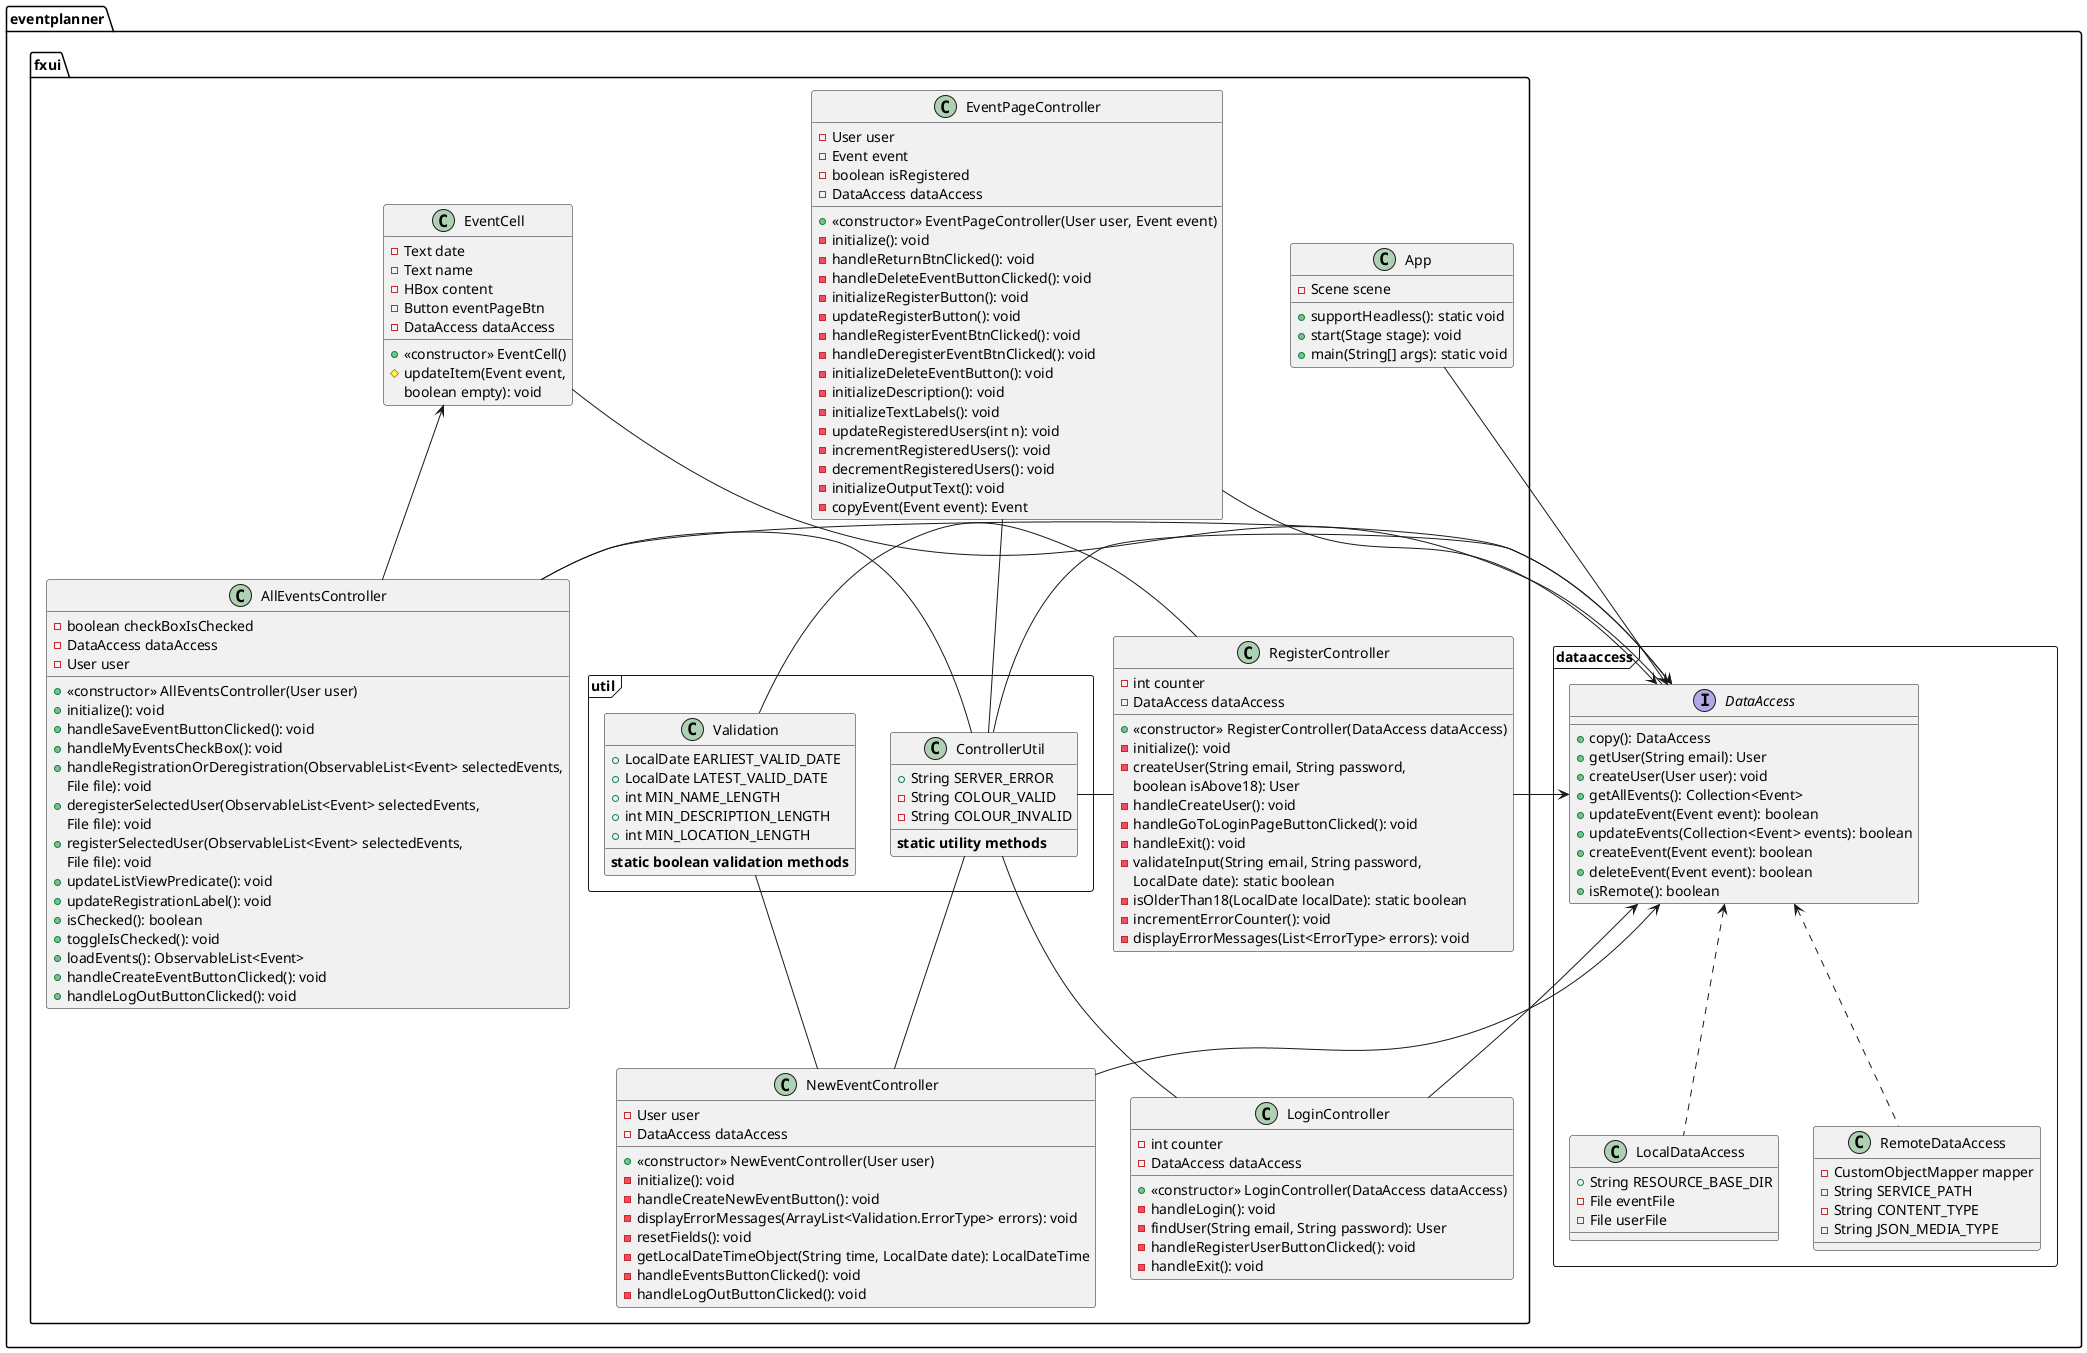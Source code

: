 @startuml fxui 

package eventplanner.fxui <<Folder>> {
    class App{
        -Scene scene
        +supportHeadless(): static void 
        +start(Stage stage): void
        +main(String[] args): static void
    }
    class AllEventsController{
        -boolean checkBoxIsChecked
        -DataAccess dataAccess
        -User user
        +<<constructor>> AllEventsController(User user)
        +initialize(): void
        +handleSaveEventButtonClicked(): void
        +handleMyEventsCheckBox(): void
        +handleRegistrationOrDeregistration(ObservableList<Event> selectedEvents, 
        File file): void
        +deregisterSelectedUser(ObservableList<Event> selectedEvents, 
        File file): void
        +registerSelectedUser(ObservableList<Event> selectedEvents, 
        File file): void
        +updateListViewPredicate(): void
        +updateRegistrationLabel(): void
        +isChecked(): boolean 
        +toggleIsChecked(): void
        +loadEvents(): ObservableList<Event> 
        +handleCreateEventButtonClicked(): void
        +handleLogOutButtonClicked(): void
    }
    class EventCell{
        -Text date
        -Text name
        -HBox content
        -Button eventPageBtn
        -DataAccess dataAccess
        +<<constructor>> EventCell()
        #updateItem(Event event, 
        boolean empty): void
    }
    class EventPageController{
        -User user 
        -Event event 
        -boolean isRegistered 
        -DataAccess dataAccess 
        +<<constructor>> EventPageController(User user, Event event)
        -initialize(): void
        -handleReturnBtnClicked(): void
        -handleDeleteEventButtonClicked(): void
        -initializeRegisterButton(): void
        -updateRegisterButton(): void
        -handleRegisterEventBtnClicked(): void
        -handleDeregisterEventBtnClicked(): void 
        -initializeDeleteEventButton(): void
        -initializeDescription(): void
        -initializeTextLabels(): void
        -updateRegisteredUsers(int n): void
        -incrementRegisteredUsers(): void
        -decrementRegisteredUsers(): void 
        -initializeOutputText(): void
        -copyEvent(Event event): Event
    }
    class LoginController{
        -int counter 
        -DataAccess dataAccess
        +<<constructor>> LoginController(DataAccess dataAccess)
        -handleLogin(): void
        -findUser(String email, String password): User
        -handleRegisterUserButtonClicked(): void
        -handleExit(): void
    }
    class NewEventController{
        -User user
        -DataAccess dataAccess
        +<<constructor>> NewEventController(User user)
        -initialize(): void
        -handleCreateNewEventButton(): void 
        -displayErrorMessages(ArrayList<Validation.ErrorType> errors): void
        -resetFields(): void
        -getLocalDateTimeObject(String time, LocalDate date): LocalDateTime
        -handleEventsButtonClicked(): void
        -handleLogOutButtonClicked(): void
    }
    class RegisterController{
        -int counter
        -DataAccess dataAccess
        +<<constructor>> RegisterController(DataAccess dataAccess)
        -initialize(): void
        -createUser(String email, String password, 
        boolean isAbove18): User
        -handleCreateUser(): void
        -handleGoToLoginPageButtonClicked(): void
        -handleExit(): void
        -validateInput(String email, String password, 
        LocalDate date): static boolean
        -isOlderThan18(LocalDate localDate): static boolean
        -incrementErrorCounter(): void 
        -displayErrorMessages(List<ErrorType> errors): void
    }
    
    package eventplanner.fxui.util <<Frame>> {
        class ControllerUtil{
            +String SERVER_ERROR
            -String COLOUR_VALID
            -String COLOUR_INVALID
            {method} **static utility methods**
        }
        class Validation{
            +LocalDate EARLIEST_VALID_DATE
            +LocalDate LATEST_VALID_DATE
            +int MIN_NAME_LENGTH
            +int MIN_DESCRIPTION_LENGTH
            +int MIN_LOCATION_LENGTH
            {method} **static boolean validation methods**
        }
    }

    package eventplanner.dataaccess <<Frame>> {
        interface DataAccess{
            +copy(): DataAccess
            +getUser(String email): User 
            +createUser(User user): void 
            +getAllEvents(): Collection<Event>
            +updateEvent(Event event): boolean 
            +updateEvents(Collection<Event> events): boolean 
            +createEvent(Event event): boolean 
            +deleteEvent(Event event): boolean 
            +isRemote(): boolean 
        }
        class LocalDataAccess{
            +String RESOURCE_BASE_DIR
            -File eventFile
            -File userFile
        }
        class RemoteDataAccess{
            -CustomObjectMapper mapper
            -String SERVICE_PATH
            -String CONTENT_TYPE
            -String JSON_MEDIA_TYPE
        }
    }
}

ControllerUtil -left- AllEventsController
ControllerUtil -up- EventPageController
ControllerUtil -down- LoginController
ControllerUtil -right- RegisterController
ControllerUtil -- NewEventController
AllEventsController -up-> EventCell
LocalDataAccess .up.> DataAccess
RemoteDataAccess .up.> DataAccess
AllEventsController -> DataAccess
App -up-> DataAccess
EventCell -- DataAccess
EventPageController -> DataAccess
LoginController -up-> DataAccess
NewEventController -> DataAccess
RegisterController -> DataAccess
ControllerUtil -> DataAccess
NewEventController -up- Validation
RegisterController - Validation

@enduml